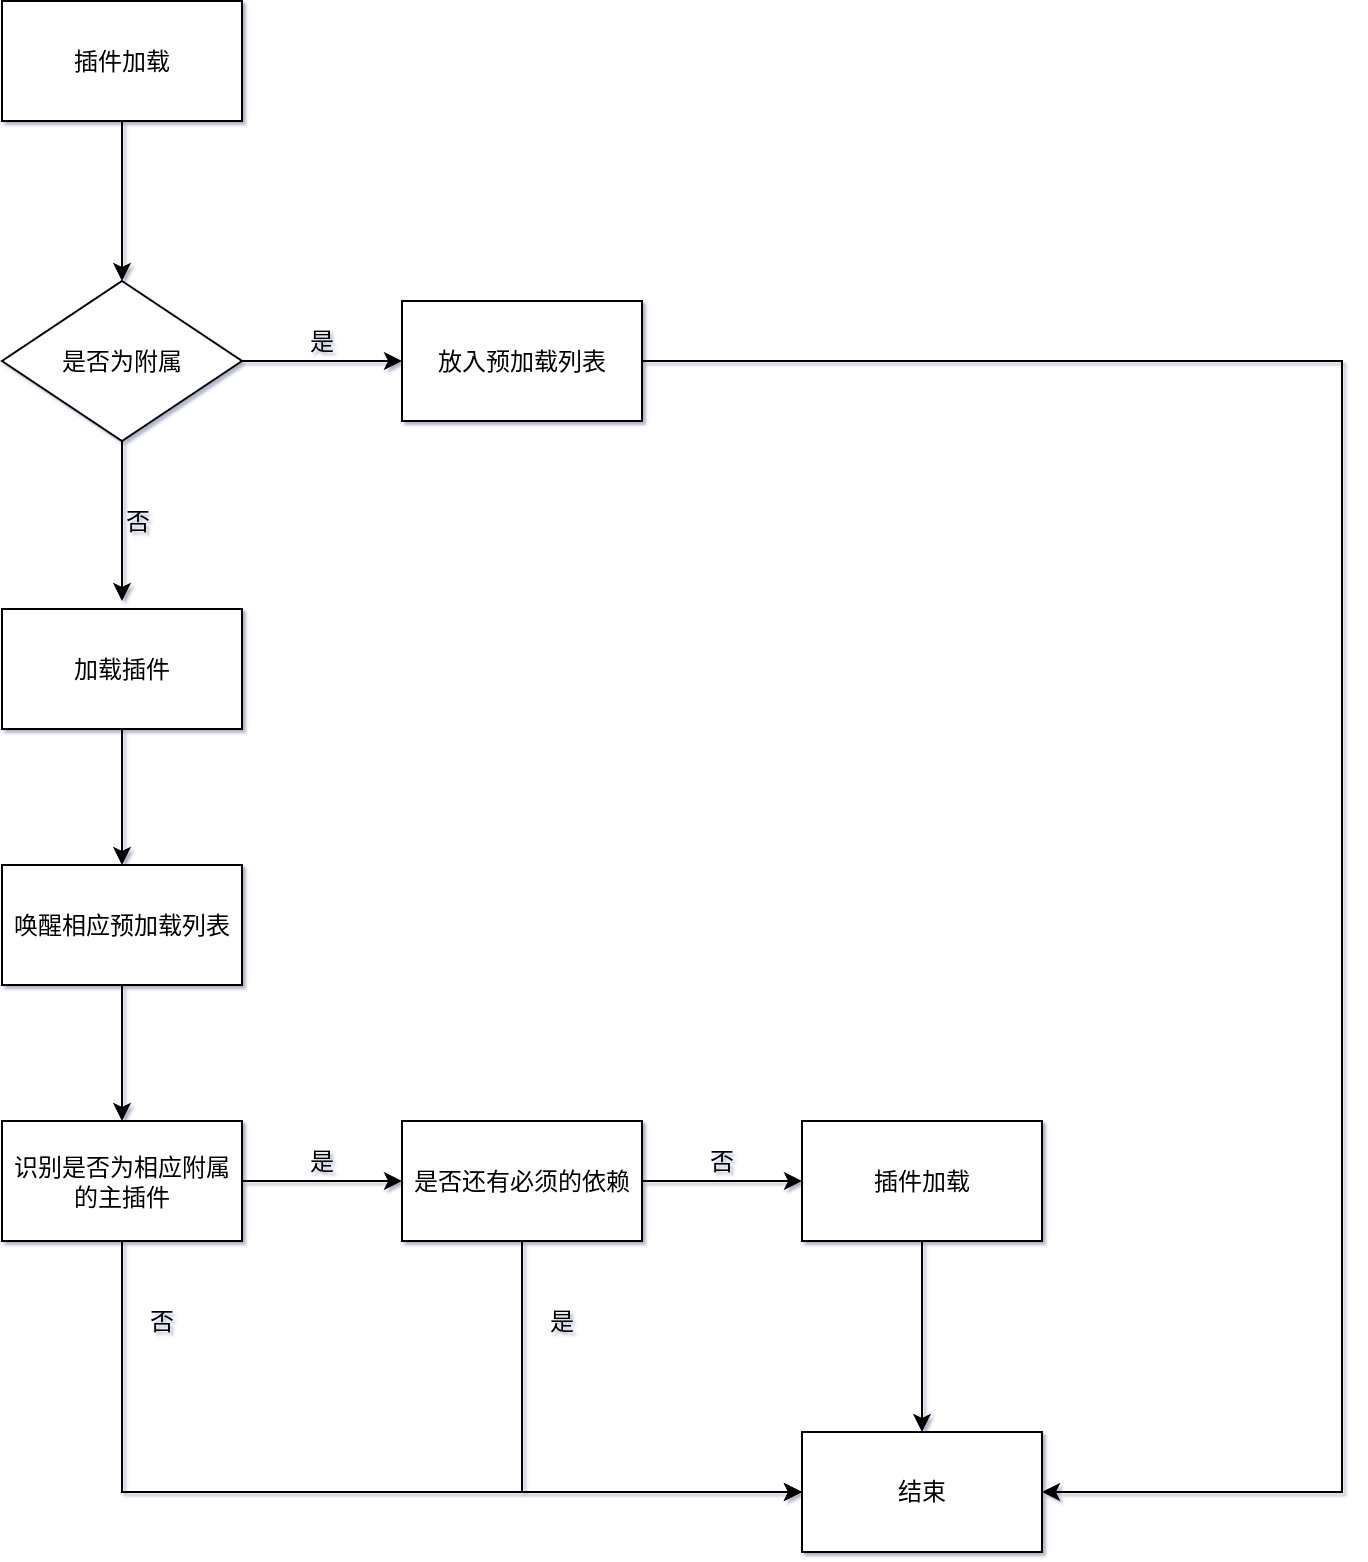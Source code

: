 <mxfile version="12.2.4" pages="1"><diagram id="9lFG-8bU8d424QO8EpQj" name="Page-1"><mxGraphModel dx="327" dy="558" grid="1" gridSize="10" guides="1" tooltips="1" connect="1" arrows="1" fold="1" page="1" pageScale="1" pageWidth="827" pageHeight="1169" background="none" math="0" shadow="1"><root><mxCell id="0"/><mxCell id="1" parent="0"/><mxCell id="6" value="" style="edgeStyle=orthogonalEdgeStyle;rounded=0;orthogonalLoop=1;jettySize=auto;html=1;" parent="1" source="2" target="5" edge="1"><mxGeometry relative="1" as="geometry"/></mxCell><mxCell id="2" value="插件加载" style="rounded=0;whiteSpace=wrap;html=1;" parent="1" vertex="1"><mxGeometry x="130" y="204.5" width="120" height="60" as="geometry"/></mxCell><mxCell id="8" value="" style="edgeStyle=orthogonalEdgeStyle;rounded=0;orthogonalLoop=1;jettySize=auto;html=1;" parent="1" source="5" edge="1"><mxGeometry relative="1" as="geometry"><mxPoint x="330" y="384.5" as="targetPoint"/></mxGeometry></mxCell><mxCell id="11" value="" style="edgeStyle=orthogonalEdgeStyle;rounded=0;orthogonalLoop=1;jettySize=auto;html=1;" parent="1" source="5" edge="1"><mxGeometry relative="1" as="geometry"><mxPoint x="190" y="504.5" as="targetPoint"/></mxGeometry></mxCell><mxCell id="5" value="是否为附属" style="rhombus;whiteSpace=wrap;html=1;" parent="1" vertex="1"><mxGeometry x="130" y="344.5" width="120" height="80" as="geometry"/></mxCell><mxCell id="40" style="edgeStyle=orthogonalEdgeStyle;rounded=0;orthogonalLoop=1;jettySize=auto;html=1;entryX=1;entryY=0.5;entryDx=0;entryDy=0;" parent="1" source="9" target="29" edge="1"><mxGeometry relative="1" as="geometry"><mxPoint x="800" y="940" as="targetPoint"/><Array as="points"><mxPoint x="800" y="384"/><mxPoint x="800" y="950"/></Array></mxGeometry></mxCell><mxCell id="9" value="放入预加载列表" style="rounded=0;whiteSpace=wrap;html=1;" parent="1" vertex="1"><mxGeometry x="330" y="354.5" width="120" height="60" as="geometry"/></mxCell><mxCell id="23" value="" style="edgeStyle=orthogonalEdgeStyle;rounded=0;orthogonalLoop=1;jettySize=auto;html=1;" parent="1" source="12" target="22" edge="1"><mxGeometry relative="1" as="geometry"/></mxCell><mxCell id="12" value="加载插件" style="rounded=0;whiteSpace=wrap;html=1;" parent="1" vertex="1"><mxGeometry x="130" y="508.5" width="120" height="60" as="geometry"/></mxCell><mxCell id="25" value="" style="edgeStyle=orthogonalEdgeStyle;rounded=0;orthogonalLoop=1;jettySize=auto;html=1;" parent="1" source="22" target="24" edge="1"><mxGeometry relative="1" as="geometry"/></mxCell><mxCell id="22" value="唤醒相应预加载列表" style="rounded=0;whiteSpace=wrap;html=1;" parent="1" vertex="1"><mxGeometry x="130" y="636.5" width="120" height="60" as="geometry"/></mxCell><mxCell id="27" value="" style="edgeStyle=orthogonalEdgeStyle;rounded=0;orthogonalLoop=1;jettySize=auto;html=1;" parent="1" source="24" target="26" edge="1"><mxGeometry relative="1" as="geometry"/></mxCell><mxCell id="47" style="edgeStyle=orthogonalEdgeStyle;rounded=0;orthogonalLoop=1;jettySize=auto;html=1;entryX=0;entryY=0.5;entryDx=0;entryDy=0;" parent="1" source="24" target="29" edge="1"><mxGeometry relative="1" as="geometry"><mxPoint x="230" y="950" as="targetPoint"/><Array as="points"><mxPoint x="190" y="950"/></Array></mxGeometry></mxCell><mxCell id="24" value="识别是否为相应附属的主插件" style="rounded=0;whiteSpace=wrap;html=1;" parent="1" vertex="1"><mxGeometry x="130" y="764.5" width="120" height="60" as="geometry"/></mxCell><mxCell id="29" value="结束" style="rounded=0;whiteSpace=wrap;html=1;" parent="1" vertex="1"><mxGeometry x="530" y="920" width="120" height="60" as="geometry"/></mxCell><mxCell id="35" value="" style="edgeStyle=orthogonalEdgeStyle;rounded=0;orthogonalLoop=1;jettySize=auto;html=1;" parent="1" source="26" target="34" edge="1"><mxGeometry relative="1" as="geometry"/></mxCell><mxCell id="46" style="edgeStyle=orthogonalEdgeStyle;rounded=0;orthogonalLoop=1;jettySize=auto;html=1;entryX=0;entryY=0.5;entryDx=0;entryDy=0;" parent="1" source="26" target="29" edge="1"><mxGeometry relative="1" as="geometry"><mxPoint x="430" y="960" as="targetPoint"/><Array as="points"><mxPoint x="390" y="950"/></Array></mxGeometry></mxCell><mxCell id="26" value="是否还有必须的依赖" style="rounded=0;whiteSpace=wrap;html=1;" parent="1" vertex="1"><mxGeometry x="330" y="764.5" width="120" height="60" as="geometry"/></mxCell><mxCell id="45" style="edgeStyle=orthogonalEdgeStyle;rounded=0;orthogonalLoop=1;jettySize=auto;html=1;entryX=0.5;entryY=0;entryDx=0;entryDy=0;" parent="1" source="34" target="29" edge="1"><mxGeometry relative="1" as="geometry"/></mxCell><mxCell id="34" value="插件加载" style="rounded=0;whiteSpace=wrap;html=1;" parent="1" vertex="1"><mxGeometry x="530" y="764.5" width="120" height="60" as="geometry"/></mxCell><mxCell id="14" value="是" style="text;html=1;strokeColor=none;fillColor=none;align=center;verticalAlign=middle;whiteSpace=wrap;rounded=0;" parent="1" vertex="1"><mxGeometry x="270" y="364.5" width="40" height="20" as="geometry"/></mxCell><mxCell id="18" value="否" style="text;html=1;resizable=0;points=[];autosize=1;align=left;verticalAlign=top;spacingTop=-4;" parent="1" vertex="1"><mxGeometry x="190" y="454.5" width="30" height="20" as="geometry"/></mxCell><mxCell id="28" value="是" style="text;html=1;strokeColor=none;fillColor=none;align=center;verticalAlign=middle;whiteSpace=wrap;rounded=0;" parent="1" vertex="1"><mxGeometry x="270" y="774.5" width="40" height="20" as="geometry"/></mxCell><mxCell id="31" value="否" style="text;html=1;strokeColor=none;fillColor=none;align=center;verticalAlign=middle;whiteSpace=wrap;rounded=0;" parent="1" vertex="1"><mxGeometry x="190" y="854.5" width="40" height="20" as="geometry"/></mxCell><mxCell id="36" value="否" style="text;html=1;strokeColor=none;fillColor=none;align=center;verticalAlign=middle;whiteSpace=wrap;rounded=0;" parent="1" vertex="1"><mxGeometry x="470" y="774.5" width="40" height="20" as="geometry"/></mxCell><mxCell id="37" value="是" style="text;html=1;strokeColor=none;fillColor=none;align=center;verticalAlign=middle;whiteSpace=wrap;rounded=0;" parent="1" vertex="1"><mxGeometry x="390" y="854.5" width="40" height="20" as="geometry"/></mxCell></root></mxGraphModel></diagram></mxfile>